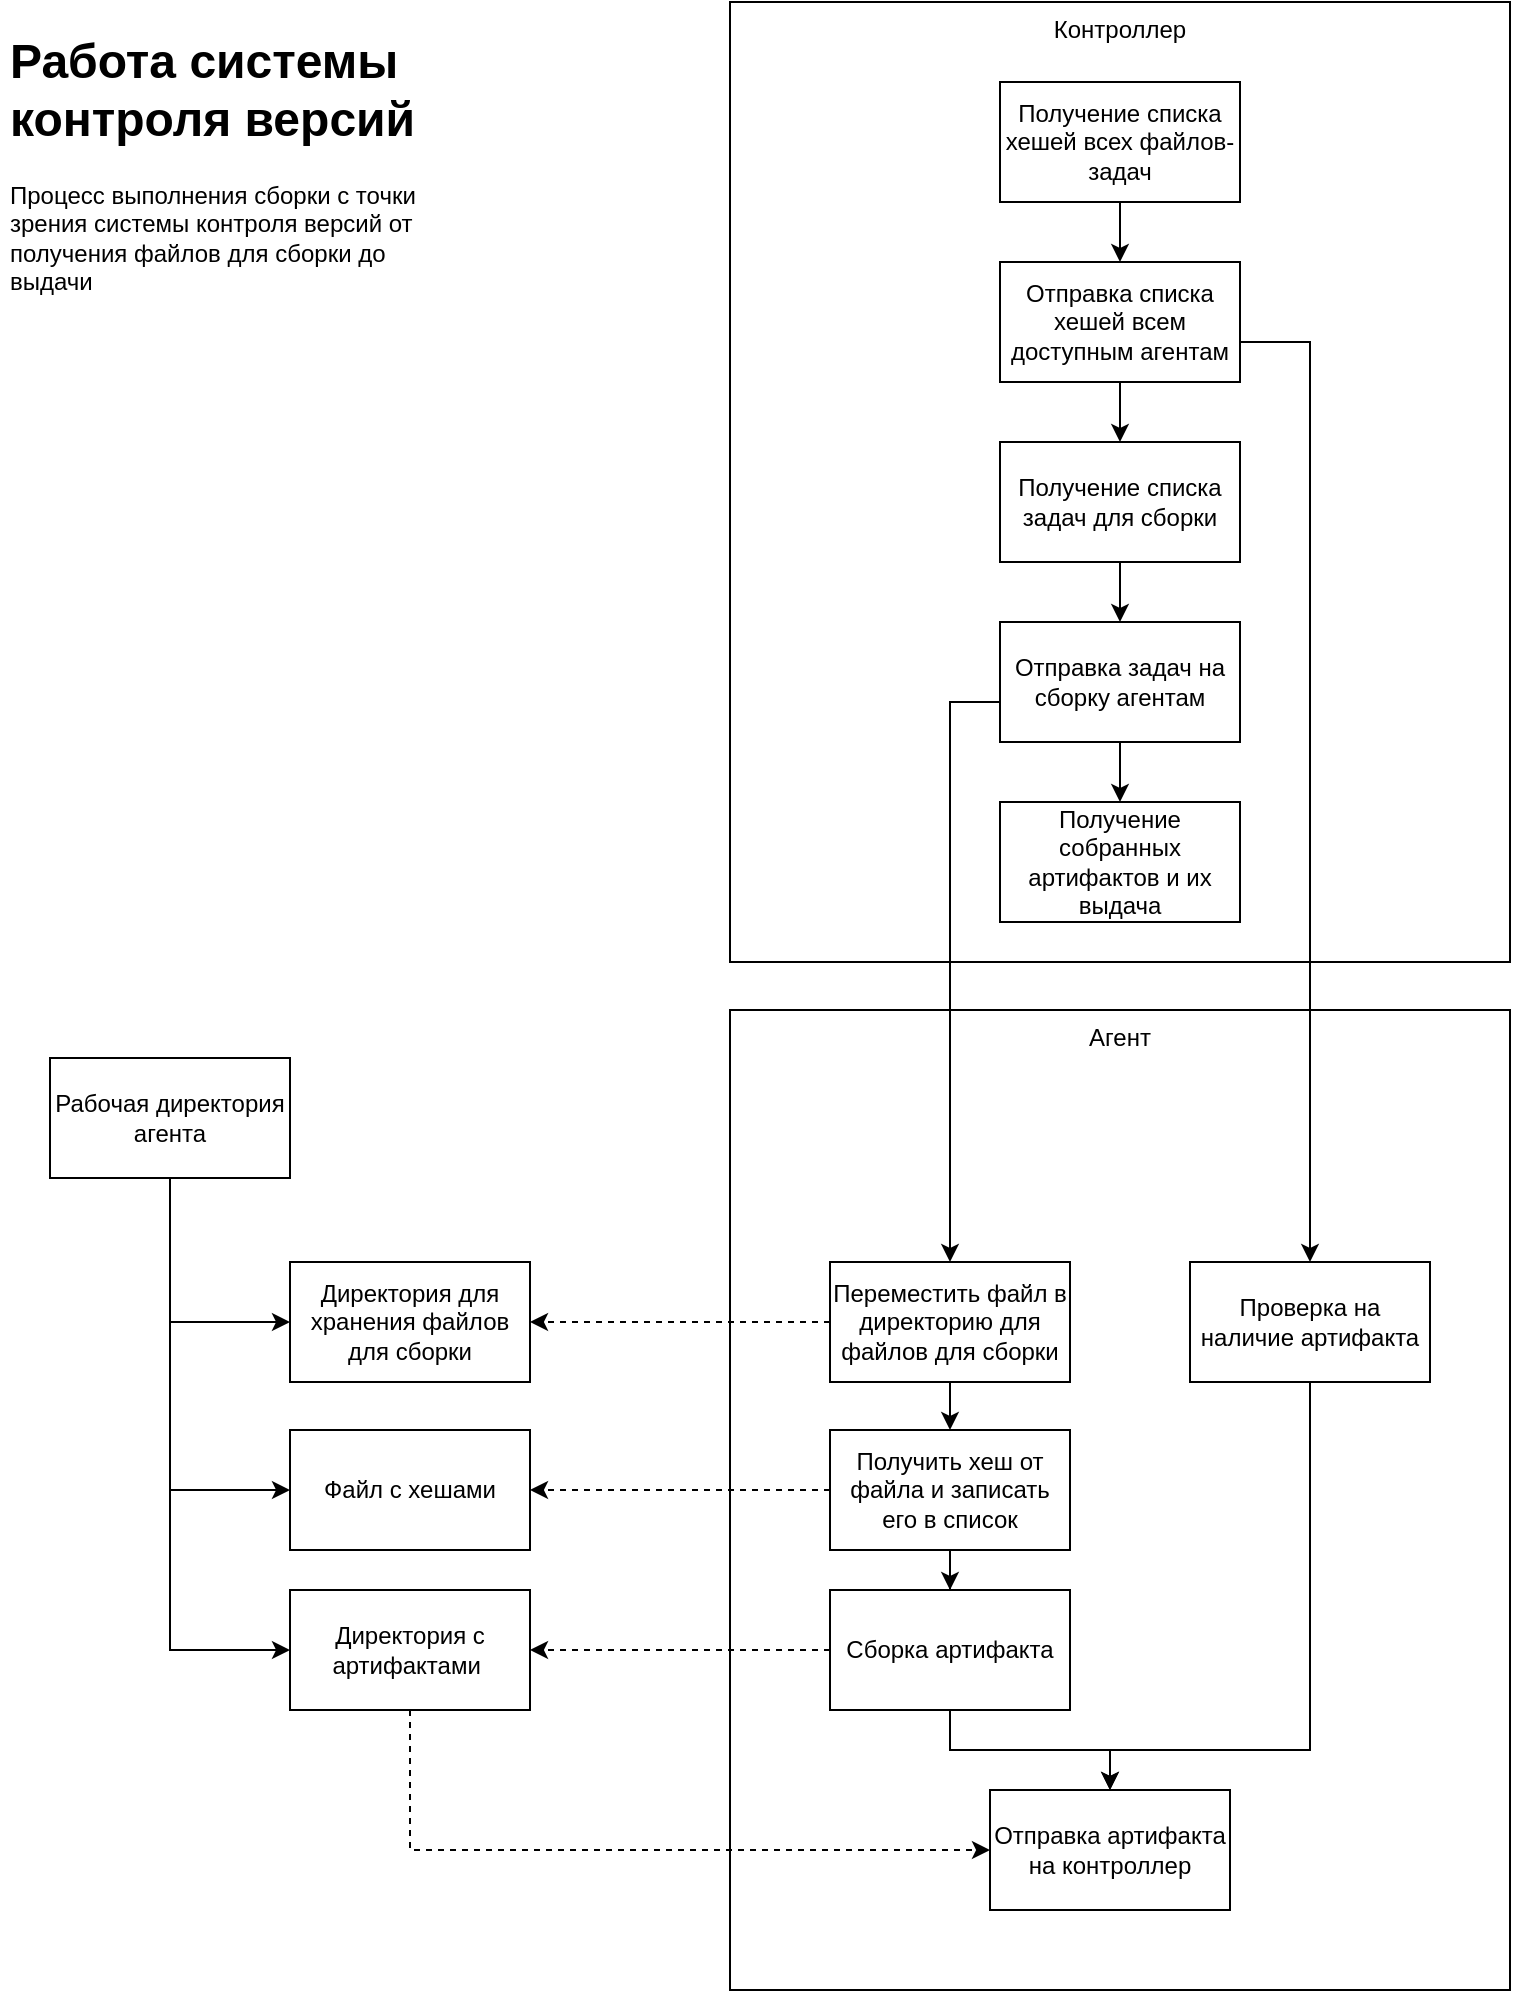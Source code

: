 <mxfile version="15.5.4" type="embed" pages="2"><diagram id="dyj6jYMNnaCiFXH7SBxR" name="Схема"><mxGraphModel dx="1384" dy="1807" grid="1" gridSize="10" guides="1" tooltips="1" connect="1" arrows="1" fold="1" page="1" pageScale="1" pageWidth="1169" pageHeight="827" math="0" shadow="0"><root><mxCell id="0"/><mxCell id="1" parent="0"/><mxCell id="9ElOrBx4syKhtCMLLyps-4" style="edgeStyle=orthogonalEdgeStyle;rounded=0;orthogonalLoop=1;jettySize=auto;html=1;entryX=0;entryY=0.5;entryDx=0;entryDy=0;" parent="1" source="9ElOrBx4syKhtCMLLyps-2" target="9ElOrBx4syKhtCMLLyps-3" edge="1"><mxGeometry relative="1" as="geometry"/></mxCell><mxCell id="9ElOrBx4syKhtCMLLyps-6" style="edgeStyle=orthogonalEdgeStyle;rounded=0;orthogonalLoop=1;jettySize=auto;html=1;entryX=0;entryY=0.5;entryDx=0;entryDy=0;" parent="1" source="9ElOrBx4syKhtCMLLyps-2" target="9ElOrBx4syKhtCMLLyps-5" edge="1"><mxGeometry relative="1" as="geometry"/></mxCell><mxCell id="9ElOrBx4syKhtCMLLyps-8" style="edgeStyle=orthogonalEdgeStyle;rounded=0;orthogonalLoop=1;jettySize=auto;html=1;entryX=0;entryY=0.5;entryDx=0;entryDy=0;" parent="1" source="9ElOrBx4syKhtCMLLyps-2" target="9ElOrBx4syKhtCMLLyps-7" edge="1"><mxGeometry relative="1" as="geometry"/></mxCell><mxCell id="9ElOrBx4syKhtCMLLyps-2" value="Рабочая директория&lt;br&gt;агента" style="rounded=0;whiteSpace=wrap;html=1;" parent="1" vertex="1"><mxGeometry x="225" y="338" width="120" height="60" as="geometry"/></mxCell><mxCell id="9ElOrBx4syKhtCMLLyps-3" value="Директория с артифактами&amp;nbsp;" style="rounded=0;whiteSpace=wrap;html=1;" parent="1" vertex="1"><mxGeometry x="345" y="604" width="120" height="60" as="geometry"/></mxCell><mxCell id="9ElOrBx4syKhtCMLLyps-5" value="Директория для хранения файлов для сборки" style="rounded=0;whiteSpace=wrap;html=1;" parent="1" vertex="1"><mxGeometry x="345" y="440" width="120" height="60" as="geometry"/></mxCell><mxCell id="9ElOrBx4syKhtCMLLyps-7" value="Файл с хешами" style="rounded=0;whiteSpace=wrap;html=1;" parent="1" vertex="1"><mxGeometry x="345" y="524" width="120" height="60" as="geometry"/></mxCell><mxCell id="9ElOrBx4syKhtCMLLyps-9" value="Агент" style="rounded=0;whiteSpace=wrap;html=1;verticalAlign=top;" parent="1" vertex="1"><mxGeometry x="565" y="314" width="390" height="490" as="geometry"/></mxCell><mxCell id="9ElOrBx4syKhtCMLLyps-10" value="Контроллер" style="rounded=0;whiteSpace=wrap;html=1;verticalAlign=top;" parent="1" vertex="1"><mxGeometry x="565" y="-190" width="390" height="480" as="geometry"/></mxCell><mxCell id="9ElOrBx4syKhtCMLLyps-16" style="edgeStyle=orthogonalEdgeStyle;rounded=0;orthogonalLoop=1;jettySize=auto;html=1;entryX=0.5;entryY=0;entryDx=0;entryDy=0;" parent="1" source="9ElOrBx4syKhtCMLLyps-13" target="9ElOrBx4syKhtCMLLyps-15" edge="1"><mxGeometry relative="1" as="geometry"/></mxCell><mxCell id="9ElOrBx4syKhtCMLLyps-23" style="edgeStyle=orthogonalEdgeStyle;rounded=0;orthogonalLoop=1;jettySize=auto;html=1;dashed=1;" parent="1" source="9ElOrBx4syKhtCMLLyps-13" target="9ElOrBx4syKhtCMLLyps-5" edge="1"><mxGeometry relative="1" as="geometry"/></mxCell><mxCell id="9ElOrBx4syKhtCMLLyps-13" value="Переместить файл в директорию для файлов для сборки" style="rounded=0;whiteSpace=wrap;html=1;" parent="1" vertex="1"><mxGeometry x="615" y="440" width="120" height="60" as="geometry"/></mxCell><mxCell id="9ElOrBx4syKhtCMLLyps-18" style="edgeStyle=orthogonalEdgeStyle;rounded=0;orthogonalLoop=1;jettySize=auto;html=1;entryX=0.5;entryY=0;entryDx=0;entryDy=0;" parent="1" source="9ElOrBx4syKhtCMLLyps-15" target="9ElOrBx4syKhtCMLLyps-17" edge="1"><mxGeometry relative="1" as="geometry"/></mxCell><mxCell id="9ElOrBx4syKhtCMLLyps-24" style="edgeStyle=orthogonalEdgeStyle;rounded=0;orthogonalLoop=1;jettySize=auto;html=1;entryX=1;entryY=0.5;entryDx=0;entryDy=0;dashed=1;" parent="1" source="9ElOrBx4syKhtCMLLyps-15" target="9ElOrBx4syKhtCMLLyps-7" edge="1"><mxGeometry relative="1" as="geometry"/></mxCell><mxCell id="9ElOrBx4syKhtCMLLyps-15" value="Получить хеш от файла и записать его в список" style="rounded=0;whiteSpace=wrap;html=1;" parent="1" vertex="1"><mxGeometry x="615" y="524" width="120" height="60" as="geometry"/></mxCell><mxCell id="9ElOrBx4syKhtCMLLyps-25" style="edgeStyle=orthogonalEdgeStyle;rounded=0;orthogonalLoop=1;jettySize=auto;html=1;dashed=1;" parent="1" source="9ElOrBx4syKhtCMLLyps-17" target="9ElOrBx4syKhtCMLLyps-3" edge="1"><mxGeometry relative="1" as="geometry"/></mxCell><mxCell id="9ElOrBx4syKhtCMLLyps-43" style="edgeStyle=orthogonalEdgeStyle;rounded=0;orthogonalLoop=1;jettySize=auto;html=1;exitX=0.5;exitY=1;exitDx=0;exitDy=0;" parent="1" source="9ElOrBx4syKhtCMLLyps-17" target="9ElOrBx4syKhtCMLLyps-41" edge="1"><mxGeometry relative="1" as="geometry"/></mxCell><mxCell id="9ElOrBx4syKhtCMLLyps-17" value="Сборка артифакта" style="rounded=0;whiteSpace=wrap;html=1;" parent="1" vertex="1"><mxGeometry x="615" y="604" width="120" height="60" as="geometry"/></mxCell><mxCell id="9ElOrBx4syKhtCMLLyps-42" style="edgeStyle=orthogonalEdgeStyle;rounded=0;orthogonalLoop=1;jettySize=auto;html=1;exitX=0.5;exitY=1;exitDx=0;exitDy=0;entryX=0.5;entryY=0;entryDx=0;entryDy=0;" parent="1" source="9ElOrBx4syKhtCMLLyps-26" target="9ElOrBx4syKhtCMLLyps-41" edge="1"><mxGeometry relative="1" as="geometry"><Array as="points"><mxPoint x="855" y="684"/><mxPoint x="755" y="684"/></Array></mxGeometry></mxCell><mxCell id="9ElOrBx4syKhtCMLLyps-26" value="Проверка на наличие артифакта" style="rounded=0;whiteSpace=wrap;html=1;" parent="1" vertex="1"><mxGeometry x="795" y="440" width="120" height="60" as="geometry"/></mxCell><mxCell id="9ElOrBx4syKhtCMLLyps-39" value="&lt;h1&gt;Работа системы контроля версий&lt;/h1&gt;&lt;p&gt;Процесс выполнения сборки с точки зрения системы контроля версий от получения файлов для сборки до выдачи&lt;/p&gt;" style="text;html=1;strokeColor=none;fillColor=none;spacing=5;spacingTop=-20;whiteSpace=wrap;overflow=hidden;rounded=0;" parent="1" vertex="1"><mxGeometry x="200" y="-180" width="240" height="140" as="geometry"/></mxCell><mxCell id="9ElOrBx4syKhtCMLLyps-41" value="Отправка артифакта на контроллер" style="rounded=0;whiteSpace=wrap;html=1;" parent="1" vertex="1"><mxGeometry x="695" y="704" width="120" height="60" as="geometry"/></mxCell><mxCell id="9ElOrBx4syKhtCMLLyps-44" style="edgeStyle=orthogonalEdgeStyle;rounded=0;orthogonalLoop=1;jettySize=auto;html=1;exitX=0.5;exitY=1;exitDx=0;exitDy=0;entryX=0;entryY=0.5;entryDx=0;entryDy=0;dashed=1;" parent="1" source="9ElOrBx4syKhtCMLLyps-3" target="9ElOrBx4syKhtCMLLyps-41" edge="1"><mxGeometry relative="1" as="geometry"/></mxCell><mxCell id="WevxN94N2kklGEovp1XY-1" style="edgeStyle=orthogonalEdgeStyle;rounded=0;orthogonalLoop=1;jettySize=auto;html=1;entryX=0.5;entryY=0;entryDx=0;entryDy=0;" parent="1" source="WevxN94N2kklGEovp1XY-2" target="WevxN94N2kklGEovp1XY-4" edge="1"><mxGeometry relative="1" as="geometry"><mxPoint x="755" y="-103" as="targetPoint"/></mxGeometry></mxCell><mxCell id="WevxN94N2kklGEovp1XY-2" value="Получение списка хешей всех файлов-задач" style="rounded=0;whiteSpace=wrap;html=1;" parent="1" vertex="1"><mxGeometry x="700" y="-150" width="120" height="60" as="geometry"/></mxCell><mxCell id="WevxN94N2kklGEovp1XY-3" style="edgeStyle=orthogonalEdgeStyle;rounded=0;orthogonalLoop=1;jettySize=auto;html=1;entryX=0.5;entryY=0;entryDx=0;entryDy=0;" parent="1" source="WevxN94N2kklGEovp1XY-4" target="WevxN94N2kklGEovp1XY-6" edge="1"><mxGeometry relative="1" as="geometry"/></mxCell><mxCell id="WevxN94N2kklGEovp1XY-8" style="edgeStyle=orthogonalEdgeStyle;rounded=0;orthogonalLoop=1;jettySize=auto;html=1;entryX=0.5;entryY=0;entryDx=0;entryDy=0;" parent="1" source="WevxN94N2kklGEovp1XY-4" target="9ElOrBx4syKhtCMLLyps-26" edge="1"><mxGeometry relative="1" as="geometry"><Array as="points"><mxPoint x="855" y="-20"/></Array></mxGeometry></mxCell><mxCell id="WevxN94N2kklGEovp1XY-4" value="Отправка списка хешей всем доступным агентам" style="rounded=0;whiteSpace=wrap;html=1;" parent="1" vertex="1"><mxGeometry x="700" y="-60" width="120" height="60" as="geometry"/></mxCell><mxCell id="WevxN94N2kklGEovp1XY-5" style="edgeStyle=orthogonalEdgeStyle;rounded=0;orthogonalLoop=1;jettySize=auto;html=1;" parent="1" source="WevxN94N2kklGEovp1XY-6" target="WevxN94N2kklGEovp1XY-7" edge="1"><mxGeometry relative="1" as="geometry"/></mxCell><mxCell id="WevxN94N2kklGEovp1XY-6" value="Получение списка задач для сборки" style="rounded=0;whiteSpace=wrap;html=1;" parent="1" vertex="1"><mxGeometry x="700" y="30" width="120" height="60" as="geometry"/></mxCell><mxCell id="WevxN94N2kklGEovp1XY-9" style="edgeStyle=orthogonalEdgeStyle;rounded=0;orthogonalLoop=1;jettySize=auto;html=1;" parent="1" source="WevxN94N2kklGEovp1XY-7" target="9ElOrBx4syKhtCMLLyps-13" edge="1"><mxGeometry relative="1" as="geometry"><Array as="points"><mxPoint x="675" y="160"/></Array></mxGeometry></mxCell><mxCell id="WevxN94N2kklGEovp1XY-11" style="edgeStyle=orthogonalEdgeStyle;rounded=0;orthogonalLoop=1;jettySize=auto;html=1;" parent="1" source="WevxN94N2kklGEovp1XY-7" target="WevxN94N2kklGEovp1XY-10" edge="1"><mxGeometry relative="1" as="geometry"/></mxCell><mxCell id="WevxN94N2kklGEovp1XY-7" value="Отправка задач на сборку агентам" style="rounded=0;whiteSpace=wrap;html=1;" parent="1" vertex="1"><mxGeometry x="700" y="120" width="120" height="60" as="geometry"/></mxCell><mxCell id="WevxN94N2kklGEovp1XY-10" value="Получение собранных артифактов и их выдача" style="rounded=0;whiteSpace=wrap;html=1;" parent="1" vertex="1"><mxGeometry x="700" y="210" width="120" height="60" as="geometry"/></mxCell></root></mxGraphModel></diagram><diagram id="ktCYhHrH8g-7YEuT9wKO" name="Интерфейсы"><mxGraphModel dx="1384" dy="980" grid="1" gridSize="10" guides="1" tooltips="1" connect="1" arrows="1" fold="1" page="1" pageScale="1" pageWidth="1169" pageHeight="827" math="0" shadow="0"><root><mxCell id="ta4Cwy5dCAfMxrfX0BdC-0"/><mxCell id="ta4Cwy5dCAfMxrfX0BdC-1" parent="ta4Cwy5dCAfMxrfX0BdC-0"/><mxCell id="nBc0TmQdO7ZgYxgDb6Q0-0" value="&lt;h1&gt;Работа системы контроля версий&lt;/h1&gt;&lt;p&gt;С точки зрения распределения задач между интерфейсами&lt;/p&gt;" style="text;html=1;strokeColor=none;fillColor=none;spacing=5;spacingTop=-20;whiteSpace=wrap;overflow=hidden;rounded=0;" parent="ta4Cwy5dCAfMxrfX0BdC-1" vertex="1"><mxGeometry x="215" y="24" width="240" height="120" as="geometry"/></mxCell><mxCell id="7B7lR2EDdQQpW10fQZtu-5" style="edgeStyle=orthogonalEdgeStyle;rounded=0;orthogonalLoop=1;jettySize=auto;html=1;entryX=0.5;entryY=0;entryDx=0;entryDy=0;" parent="ta4Cwy5dCAfMxrfX0BdC-1" source="7B7lR2EDdQQpW10fQZtu-0" target="7B7lR2EDdQQpW10fQZtu-4" edge="1"><mxGeometry relative="1" as="geometry"/></mxCell><mxCell id="7B7lR2EDdQQpW10fQZtu-0" value="&lt;div style=&quot;text-align: left&quot;&gt;&lt;b&gt;IRemoteAgent&lt;/b&gt;&lt;/div&gt;CheckHashes" style="rounded=0;whiteSpace=wrap;html=1;" parent="ta4Cwy5dCAfMxrfX0BdC-1" vertex="1"><mxGeometry x="215" y="190" width="180" height="60" as="geometry"/></mxCell><mxCell id="7B7lR2EDdQQpW10fQZtu-1" value="&lt;div style=&quot;text-align: left&quot;&gt;&lt;b&gt;ITask&lt;/b&gt;&lt;/div&gt;GetPayload" style="rounded=0;whiteSpace=wrap;html=1;" parent="ta4Cwy5dCAfMxrfX0BdC-1" vertex="1"><mxGeometry x="455" y="390" width="180" height="60" as="geometry"/></mxCell><mxCell id="7B7lR2EDdQQpW10fQZtu-8" style="edgeStyle=orthogonalEdgeStyle;rounded=0;orthogonalLoop=1;jettySize=auto;html=1;entryX=0.5;entryY=0;entryDx=0;entryDy=0;" parent="ta4Cwy5dCAfMxrfX0BdC-1" source="7B7lR2EDdQQpW10fQZtu-4" target="7B7lR2EDdQQpW10fQZtu-7" edge="1"><mxGeometry relative="1" as="geometry"/></mxCell><mxCell id="7B7lR2EDdQQpW10fQZtu-4" value="&lt;div style=&quot;text-align: left&quot;&gt;&lt;b&gt;IHashManager&lt;/b&gt;&lt;/div&gt;GetArtifactsFromHashlist" style="rounded=0;whiteSpace=wrap;html=1;" parent="ta4Cwy5dCAfMxrfX0BdC-1" vertex="1"><mxGeometry x="215" y="290" width="180" height="60" as="geometry"/></mxCell><mxCell id="7B7lR2EDdQQpW10fQZtu-7" value="&lt;div style=&quot;text-align: left&quot;&gt;&lt;span&gt;&lt;b&gt;INetwork&lt;/b&gt;&lt;/span&gt;&lt;/div&gt;SendArtifactList" style="rounded=0;whiteSpace=wrap;html=1;align=center;" parent="ta4Cwy5dCAfMxrfX0BdC-1" vertex="1"><mxGeometry x="215" y="390" width="180" height="60" as="geometry"/></mxCell><mxCell id="pLQROoIjp89b6cflcCqg-3" style="edgeStyle=orthogonalEdgeStyle;rounded=0;orthogonalLoop=1;jettySize=auto;html=1;exitX=0.5;exitY=1;exitDx=0;exitDy=0;entryX=0.5;entryY=0;entryDx=0;entryDy=0;" parent="ta4Cwy5dCAfMxrfX0BdC-1" source="7B7lR2EDdQQpW10fQZtu-11" target="pLQROoIjp89b6cflcCqg-1" edge="1"><mxGeometry relative="1" as="geometry"/></mxCell><mxCell id="7B7lR2EDdQQpW10fQZtu-11" value="&lt;div style=&quot;text-align: left&quot;&gt;&lt;b&gt;IRemoteAgent&lt;/b&gt;&lt;/div&gt;&lt;div style=&quot;text-align: left&quot;&gt;&lt;span&gt;DoTask&lt;/span&gt;&lt;/div&gt;" style="rounded=0;whiteSpace=wrap;html=1;" parent="ta4Cwy5dCAfMxrfX0BdC-1" vertex="1"><mxGeometry x="455" y="190" width="180" height="60" as="geometry"/></mxCell><mxCell id="pLQROoIjp89b6cflcCqg-4" style="edgeStyle=orthogonalEdgeStyle;rounded=0;orthogonalLoop=1;jettySize=auto;html=1;exitX=0.5;exitY=1;exitDx=0;exitDy=0;entryX=0.5;entryY=0;entryDx=0;entryDy=0;" parent="ta4Cwy5dCAfMxrfX0BdC-1" source="pLQROoIjp89b6cflcCqg-1" target="7B7lR2EDdQQpW10fQZtu-1" edge="1"><mxGeometry relative="1" as="geometry"/></mxCell><mxCell id="pLQROoIjp89b6cflcCqg-1" value="&lt;div style=&quot;text-align: left&quot;&gt;&lt;b&gt;IHashManager&lt;/b&gt;&lt;/div&gt;&lt;div style=&quot;text-align: left&quot;&gt;GenerateFileHash&lt;/div&gt;" style="rounded=0;whiteSpace=wrap;html=1;" parent="ta4Cwy5dCAfMxrfX0BdC-1" vertex="1"><mxGeometry x="455" y="290" width="180" height="60" as="geometry"/></mxCell><mxCell id="pLQROoIjp89b6cflcCqg-9" style="edgeStyle=orthogonalEdgeStyle;rounded=0;orthogonalLoop=1;jettySize=auto;html=1;entryX=0.5;entryY=0;entryDx=0;entryDy=0;" parent="ta4Cwy5dCAfMxrfX0BdC-1" source="pLQROoIjp89b6cflcCqg-6" target="pLQROoIjp89b6cflcCqg-8" edge="1"><mxGeometry relative="1" as="geometry"/></mxCell><mxCell id="pLQROoIjp89b6cflcCqg-6" value="&lt;div style=&quot;text-align: left&quot;&gt;&lt;b&gt;IController&lt;/b&gt;&lt;/div&gt;&lt;div style=&quot;text-align: left&quot;&gt;BuildContent&lt;/div&gt;" style="rounded=0;whiteSpace=wrap;html=1;" parent="ta4Cwy5dCAfMxrfX0BdC-1" vertex="1"><mxGeometry x="780" y="190" width="180" height="60" as="geometry"/></mxCell><mxCell id="_8C6AqdNXHwlSMg23AnS-1" style="edgeStyle=orthogonalEdgeStyle;rounded=0;orthogonalLoop=1;jettySize=auto;html=1;entryX=0.5;entryY=0;entryDx=0;entryDy=0;" edge="1" parent="ta4Cwy5dCAfMxrfX0BdC-1" source="pLQROoIjp89b6cflcCqg-8" target="_8C6AqdNXHwlSMg23AnS-0"><mxGeometry relative="1" as="geometry"/></mxCell><mxCell id="pLQROoIjp89b6cflcCqg-8" value="&lt;div style=&quot;text-align: left&quot;&gt;&lt;b&gt;IHashManager&lt;/b&gt;&lt;/div&gt;&lt;div style=&quot;text-align: left&quot;&gt;GenerateFileHash&lt;/div&gt;" style="rounded=0;whiteSpace=wrap;html=1;" parent="ta4Cwy5dCAfMxrfX0BdC-1" vertex="1"><mxGeometry x="780" y="290" width="180" height="60" as="geometry"/></mxCell><mxCell id="pLQROoIjp89b6cflcCqg-10" value="For each file" style="text;html=1;align=center;verticalAlign=middle;resizable=0;points=[];autosize=1;strokeColor=none;fillColor=none;" parent="ta4Cwy5dCAfMxrfX0BdC-1" vertex="1"><mxGeometry x="890" y="260" width="80" height="20" as="geometry"/></mxCell><mxCell id="_8C6AqdNXHwlSMg23AnS-3" style="edgeStyle=orthogonalEdgeStyle;rounded=0;orthogonalLoop=1;jettySize=auto;html=1;entryX=0.5;entryY=0;entryDx=0;entryDy=0;" edge="1" parent="ta4Cwy5dCAfMxrfX0BdC-1" source="_8C6AqdNXHwlSMg23AnS-0" target="_8C6AqdNXHwlSMg23AnS-2"><mxGeometry relative="1" as="geometry"/></mxCell><mxCell id="_8C6AqdNXHwlSMg23AnS-0" value="&lt;div style=&quot;text-align: left&quot;&gt;&lt;span&gt;&lt;b&gt;INetwork&lt;/b&gt;&lt;/span&gt;&lt;/div&gt;&lt;div style=&quot;text-align: left&quot;&gt;&lt;span&gt;GetExistingArtifactList&lt;/span&gt;&lt;/div&gt;" style="rounded=0;whiteSpace=wrap;html=1;align=center;" vertex="1" parent="ta4Cwy5dCAfMxrfX0BdC-1"><mxGeometry x="780" y="390" width="180" height="60" as="geometry"/></mxCell><mxCell id="_8C6AqdNXHwlSMg23AnS-6" style="edgeStyle=orthogonalEdgeStyle;rounded=0;orthogonalLoop=1;jettySize=auto;html=1;entryX=0.5;entryY=0;entryDx=0;entryDy=0;" edge="1" parent="ta4Cwy5dCAfMxrfX0BdC-1" source="_8C6AqdNXHwlSMg23AnS-2" target="_8C6AqdNXHwlSMg23AnS-5"><mxGeometry relative="1" as="geometry"/></mxCell><mxCell id="_8C6AqdNXHwlSMg23AnS-2" value="&lt;div style=&quot;text-align: left&quot;&gt;&lt;span&gt;&lt;b&gt;INetwork&lt;/b&gt;&lt;/span&gt;&lt;/div&gt;&lt;div style=&quot;text-align: left&quot;&gt;&lt;span&gt;CollectArtifact&lt;/span&gt;&lt;/div&gt;" style="rounded=0;whiteSpace=wrap;html=1;align=center;" vertex="1" parent="ta4Cwy5dCAfMxrfX0BdC-1"><mxGeometry x="780" y="490" width="180" height="60" as="geometry"/></mxCell><mxCell id="_8C6AqdNXHwlSMg23AnS-4" value="For each existsing" style="text;html=1;align=center;verticalAlign=middle;resizable=0;points=[];autosize=1;strokeColor=none;fillColor=none;" vertex="1" parent="ta4Cwy5dCAfMxrfX0BdC-1"><mxGeometry x="890" y="460" width="110" height="20" as="geometry"/></mxCell><mxCell id="_8C6AqdNXHwlSMg23AnS-5" value="&lt;div style=&quot;text-align: left&quot;&gt;&lt;b&gt;IController&lt;/b&gt;&lt;br&gt;&lt;/div&gt;&lt;div style=&quot;text-align: left&quot;&gt;&lt;span&gt;// Remove existing artifacts from list and build list&lt;/span&gt;&lt;/div&gt;" style="rounded=0;whiteSpace=wrap;html=1;align=center;" vertex="1" parent="ta4Cwy5dCAfMxrfX0BdC-1"><mxGeometry x="780" y="590" width="180" height="60" as="geometry"/></mxCell></root></mxGraphModel></diagram></mxfile>